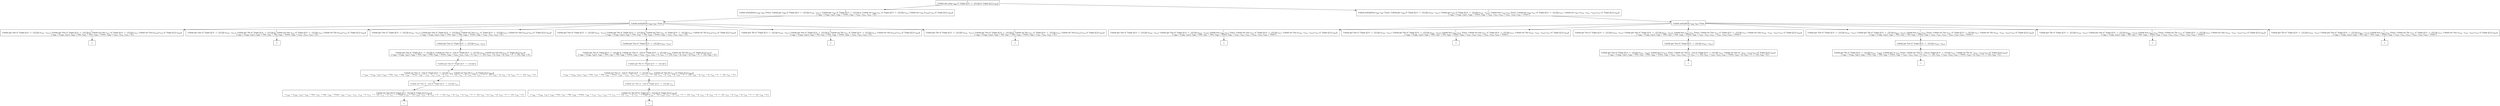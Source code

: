 digraph {
    graph [rankdir=TB
          ,bgcolor=transparent];
    node [shape=box
         ,fillcolor=white
         ,style=filled];
    0 [label=<O <BR/> Unfold one_step v<SUB>460</SUB> (C Triple [[] 0 : 1 : [2] []]) (C Triple [[] [] v<SUB>503</SUB>])>];
    1 [label=<C <BR/> Unfold notEqStick v<SUB>506</SUB> v<SUB>507</SUB> Trueo, Unfold get v<SUB>506</SUB> (C Triple [[] 0 : 1 : [2] []]) (v<SUB>510</SUB> : v<SUB>511</SUB>), Unfold get v<SUB>507</SUB> (C Triple [[] 0 : 1 : [2] []]) [], Unfold set v<SUB>506</SUB> v<SUB>511</SUB> (C Triple [[] 0 : 1 : [2] []]) v<SUB>513</SUB>, Unfold set v<SUB>507</SUB> [v<SUB>510</SUB>] v<SUB>513</SUB> (C Triple [[] [] v<SUB>503</SUB>]) <BR/>  [ v<SUB>460</SUB> &rarr; (v<SUB>506</SUB>, v<SUB>507</SUB>), v<SUB>508</SUB> &rarr; Trueo, v<SUB>509</SUB> &rarr; v<SUB>510</SUB> : v<SUB>511</SUB>, v<SUB>512</SUB> &rarr; [] ] >];
    2 [label=<C <BR/> Unfold notEqStick v<SUB>506</SUB> v<SUB>507</SUB> Trueo, Unfold get v<SUB>506</SUB> (C Triple [[] 0 : 1 : [2] []]) (v<SUB>510</SUB> : v<SUB>511</SUB>), Unfold get v<SUB>507</SUB> (C Triple [[] 0 : 1 : [2] []]) (v<SUB>514</SUB> : v<SUB>515</SUB>), Unfold less v<SUB>510</SUB> v<SUB>514</SUB> Trueo, Unfold set v<SUB>506</SUB> v<SUB>511</SUB> (C Triple [[] 0 : 1 : [2] []]) v<SUB>517</SUB>, Unfold set v<SUB>507</SUB> (v<SUB>510</SUB> : v<SUB>514</SUB> : v<SUB>515</SUB>) v<SUB>517</SUB> (C Triple [[] [] v<SUB>503</SUB>]) <BR/>  [ v<SUB>460</SUB> &rarr; (v<SUB>506</SUB>, v<SUB>507</SUB>), v<SUB>508</SUB> &rarr; Trueo, v<SUB>509</SUB> &rarr; v<SUB>510</SUB> : v<SUB>511</SUB>, v<SUB>512</SUB> &rarr; v<SUB>514</SUB> : v<SUB>515</SUB>, v<SUB>516</SUB> &rarr; Trueo ] >];
    3 [label=<O <BR/> Unfold notEqStick v<SUB>506</SUB> v<SUB>507</SUB> Trueo>];
    4 [label=<C <BR/> Unfold get One (C Triple [[] 0 : 1 : [2] []]) (v<SUB>510</SUB> : v<SUB>511</SUB>), Unfold get Two (C Triple [[] 0 : 1 : [2] []]) [], Unfold set One v<SUB>511</SUB> (C Triple [[] 0 : 1 : [2] []]) v<SUB>513</SUB>, Unfold set Two [v<SUB>510</SUB>] v<SUB>513</SUB> (C Triple [[] [] v<SUB>503</SUB>]) <BR/>  [ v<SUB>460</SUB> &rarr; (v<SUB>506</SUB>, v<SUB>507</SUB>), v<SUB>506</SUB> &rarr; One, v<SUB>507</SUB> &rarr; Two, v<SUB>508</SUB> &rarr; Trueo, v<SUB>509</SUB> &rarr; v<SUB>510</SUB> : v<SUB>511</SUB>, v<SUB>512</SUB> &rarr; [] ] >];
    5 [label=<C <BR/> Unfold get One (C Triple [[] 0 : 1 : [2] []]) (v<SUB>510</SUB> : v<SUB>511</SUB>), Unfold get Thr (C Triple [[] 0 : 1 : [2] []]) [], Unfold set One v<SUB>511</SUB> (C Triple [[] 0 : 1 : [2] []]) v<SUB>513</SUB>, Unfold set Thr [v<SUB>510</SUB>] v<SUB>513</SUB> (C Triple [[] [] v<SUB>503</SUB>]) <BR/>  [ v<SUB>460</SUB> &rarr; (v<SUB>506</SUB>, v<SUB>507</SUB>), v<SUB>506</SUB> &rarr; One, v<SUB>507</SUB> &rarr; Thr, v<SUB>508</SUB> &rarr; Trueo, v<SUB>509</SUB> &rarr; v<SUB>510</SUB> : v<SUB>511</SUB>, v<SUB>512</SUB> &rarr; [] ] >];
    6 [label=<C <BR/> Unfold get Two (C Triple [[] 0 : 1 : [2] []]) (v<SUB>510</SUB> : v<SUB>511</SUB>), Unfold get One (C Triple [[] 0 : 1 : [2] []]) [], Unfold set Two v<SUB>511</SUB> (C Triple [[] 0 : 1 : [2] []]) v<SUB>513</SUB>, Unfold set One [v<SUB>510</SUB>] v<SUB>513</SUB> (C Triple [[] [] v<SUB>503</SUB>]) <BR/>  [ v<SUB>460</SUB> &rarr; (v<SUB>506</SUB>, v<SUB>507</SUB>), v<SUB>506</SUB> &rarr; Two, v<SUB>507</SUB> &rarr; One, v<SUB>508</SUB> &rarr; Trueo, v<SUB>509</SUB> &rarr; v<SUB>510</SUB> : v<SUB>511</SUB>, v<SUB>512</SUB> &rarr; [] ] >];
    7 [label=<C <BR/> Unfold get Two (C Triple [[] 0 : 1 : [2] []]) (v<SUB>510</SUB> : v<SUB>511</SUB>), Unfold get Thr (C Triple [[] 0 : 1 : [2] []]) [], Unfold set Two v<SUB>511</SUB> (C Triple [[] 0 : 1 : [2] []]) v<SUB>513</SUB>, Unfold set Thr [v<SUB>510</SUB>] v<SUB>513</SUB> (C Triple [[] [] v<SUB>503</SUB>]) <BR/>  [ v<SUB>460</SUB> &rarr; (v<SUB>506</SUB>, v<SUB>507</SUB>), v<SUB>506</SUB> &rarr; Two, v<SUB>507</SUB> &rarr; Thr, v<SUB>508</SUB> &rarr; Trueo, v<SUB>509</SUB> &rarr; v<SUB>510</SUB> : v<SUB>511</SUB>, v<SUB>512</SUB> &rarr; [] ] >];
    8 [label=<C <BR/> Unfold get Thr (C Triple [[] 0 : 1 : [2] []]) (v<SUB>510</SUB> : v<SUB>511</SUB>), Unfold get One (C Triple [[] 0 : 1 : [2] []]) [], Unfold set Thr v<SUB>511</SUB> (C Triple [[] 0 : 1 : [2] []]) v<SUB>513</SUB>, Unfold set One [v<SUB>510</SUB>] v<SUB>513</SUB> (C Triple [[] [] v<SUB>503</SUB>]) <BR/>  [ v<SUB>460</SUB> &rarr; (v<SUB>506</SUB>, v<SUB>507</SUB>), v<SUB>506</SUB> &rarr; Thr, v<SUB>507</SUB> &rarr; One, v<SUB>508</SUB> &rarr; Trueo, v<SUB>509</SUB> &rarr; v<SUB>510</SUB> : v<SUB>511</SUB>, v<SUB>512</SUB> &rarr; [] ] >];
    9 [label=<C <BR/> Unfold get Thr (C Triple [[] 0 : 1 : [2] []]) (v<SUB>510</SUB> : v<SUB>511</SUB>), Unfold get Two (C Triple [[] 0 : 1 : [2] []]) [], Unfold set Thr v<SUB>511</SUB> (C Triple [[] 0 : 1 : [2] []]) v<SUB>513</SUB>, Unfold set Two [v<SUB>510</SUB>] v<SUB>513</SUB> (C Triple [[] [] v<SUB>503</SUB>]) <BR/>  [ v<SUB>460</SUB> &rarr; (v<SUB>506</SUB>, v<SUB>507</SUB>), v<SUB>506</SUB> &rarr; Thr, v<SUB>507</SUB> &rarr; Two, v<SUB>508</SUB> &rarr; Trueo, v<SUB>509</SUB> &rarr; v<SUB>510</SUB> : v<SUB>511</SUB>, v<SUB>512</SUB> &rarr; [] ] >];
    10 [label=<_|_>];
    11 [label=<_|_>];
    12 [label=<O <BR/> Unfold get Two (C Triple [[] 0 : 1 : [2] []]) (v<SUB>510</SUB> : v<SUB>511</SUB>)>];
    13 [label=<C <BR/> Unfold get One (C Triple [[] 0 : 1 : [2] []]) [], Unfold set Two (1 : [2]) (C Triple [[] 0 : 1 : [2] []]) v<SUB>513</SUB>, Unfold set One [0] v<SUB>513</SUB> (C Triple [[] [] v<SUB>503</SUB>]) <BR/>  [ v<SUB>460</SUB> &rarr; (v<SUB>506</SUB>, v<SUB>507</SUB>), v<SUB>506</SUB> &rarr; Two, v<SUB>507</SUB> &rarr; One, v<SUB>508</SUB> &rarr; Trueo, v<SUB>509</SUB> &rarr; v<SUB>510</SUB> : v<SUB>511</SUB>, v<SUB>510</SUB> &rarr; 0, v<SUB>511</SUB> &rarr; 1 : [2], v<SUB>512</SUB> &rarr; [], v<SUB>518</SUB> &rarr; [], v<SUB>519</SUB> &rarr; 0 : 1 : [2], v<SUB>520</SUB> &rarr; [] ] >];
    14 [label=<O <BR/> Unfold get One (C Triple [[] 0 : 1 : [2] []]) []>];
    15 [label=<C <BR/> Unfold set Two (1 : [2]) (C Triple [[] 0 : 1 : [2] []]) v<SUB>513</SUB>, Unfold set One [0] v<SUB>513</SUB> (C Triple [[] [] v<SUB>503</SUB>]) <BR/>  [ v<SUB>460</SUB> &rarr; (v<SUB>506</SUB>, v<SUB>507</SUB>), v<SUB>506</SUB> &rarr; Two, v<SUB>507</SUB> &rarr; One, v<SUB>508</SUB> &rarr; Trueo, v<SUB>509</SUB> &rarr; v<SUB>510</SUB> : v<SUB>511</SUB>, v<SUB>510</SUB> &rarr; 0, v<SUB>511</SUB> &rarr; 1 : [2], v<SUB>512</SUB> &rarr; [], v<SUB>518</SUB> &rarr; [], v<SUB>519</SUB> &rarr; 0 : 1 : [2], v<SUB>520</SUB> &rarr; [], v<SUB>521</SUB> &rarr; [], v<SUB>522</SUB> &rarr; 0 : 1 : [2], v<SUB>523</SUB> &rarr; [] ] >];
    16 [label=<O <BR/> Unfold set Two (1 : [2]) (C Triple [[] 0 : 1 : [2] []]) v<SUB>513</SUB>>];
    17 [label=<C <BR/> Unfold set One [0] (C Triple [[] 1 : [2] []]) (C Triple [[] [] v<SUB>503</SUB>]) <BR/>  [ v<SUB>460</SUB> &rarr; (v<SUB>506</SUB>, v<SUB>507</SUB>), v<SUB>506</SUB> &rarr; Two, v<SUB>507</SUB> &rarr; One, v<SUB>508</SUB> &rarr; Trueo, v<SUB>509</SUB> &rarr; v<SUB>510</SUB> : v<SUB>511</SUB>, v<SUB>510</SUB> &rarr; 0, v<SUB>511</SUB> &rarr; 1 : [2], v<SUB>512</SUB> &rarr; [], v<SUB>513</SUB> &rarr; C Triple [v<SUB>524</SUB> 1 : [2] v<SUB>526</SUB>], v<SUB>518</SUB> &rarr; [], v<SUB>519</SUB> &rarr; 0 : 1 : [2], v<SUB>520</SUB> &rarr; [], v<SUB>521</SUB> &rarr; [], v<SUB>522</SUB> &rarr; 0 : 1 : [2], v<SUB>523</SUB> &rarr; [], v<SUB>524</SUB> &rarr; [], v<SUB>525</SUB> &rarr; 0 : 1 : [2], v<SUB>526</SUB> &rarr; [] ] >];
    18 [label=<_|_>];
    19 [label=<O <BR/> Unfold get Two (C Triple [[] 0 : 1 : [2] []]) (v<SUB>510</SUB> : v<SUB>511</SUB>)>];
    20 [label=<C <BR/> Unfold get Thr (C Triple [[] 0 : 1 : [2] []]) [], Unfold set Two (1 : [2]) (C Triple [[] 0 : 1 : [2] []]) v<SUB>513</SUB>, Unfold set Thr [0] v<SUB>513</SUB> (C Triple [[] [] v<SUB>503</SUB>]) <BR/>  [ v<SUB>460</SUB> &rarr; (v<SUB>506</SUB>, v<SUB>507</SUB>), v<SUB>506</SUB> &rarr; Two, v<SUB>507</SUB> &rarr; Thr, v<SUB>508</SUB> &rarr; Trueo, v<SUB>509</SUB> &rarr; v<SUB>510</SUB> : v<SUB>511</SUB>, v<SUB>510</SUB> &rarr; 0, v<SUB>511</SUB> &rarr; 1 : [2], v<SUB>512</SUB> &rarr; [], v<SUB>518</SUB> &rarr; [], v<SUB>519</SUB> &rarr; 0 : 1 : [2], v<SUB>520</SUB> &rarr; [] ] >];
    21 [label=<O <BR/> Unfold get Thr (C Triple [[] 0 : 1 : [2] []]) []>];
    22 [label=<C <BR/> Unfold set Two (1 : [2]) (C Triple [[] 0 : 1 : [2] []]) v<SUB>513</SUB>, Unfold set Thr [0] v<SUB>513</SUB> (C Triple [[] [] v<SUB>503</SUB>]) <BR/>  [ v<SUB>460</SUB> &rarr; (v<SUB>506</SUB>, v<SUB>507</SUB>), v<SUB>506</SUB> &rarr; Two, v<SUB>507</SUB> &rarr; Thr, v<SUB>508</SUB> &rarr; Trueo, v<SUB>509</SUB> &rarr; v<SUB>510</SUB> : v<SUB>511</SUB>, v<SUB>510</SUB> &rarr; 0, v<SUB>511</SUB> &rarr; 1 : [2], v<SUB>512</SUB> &rarr; [], v<SUB>518</SUB> &rarr; [], v<SUB>519</SUB> &rarr; 0 : 1 : [2], v<SUB>520</SUB> &rarr; [], v<SUB>521</SUB> &rarr; [], v<SUB>522</SUB> &rarr; 0 : 1 : [2], v<SUB>523</SUB> &rarr; [] ] >];
    23 [label=<O <BR/> Unfold set Two (1 : [2]) (C Triple [[] 0 : 1 : [2] []]) v<SUB>513</SUB>>];
    24 [label=<C <BR/> Unfold set Thr [0] (C Triple [[] 1 : [2] []]) (C Triple [[] [] v<SUB>503</SUB>]) <BR/>  [ v<SUB>460</SUB> &rarr; (v<SUB>506</SUB>, v<SUB>507</SUB>), v<SUB>506</SUB> &rarr; Two, v<SUB>507</SUB> &rarr; Thr, v<SUB>508</SUB> &rarr; Trueo, v<SUB>509</SUB> &rarr; v<SUB>510</SUB> : v<SUB>511</SUB>, v<SUB>510</SUB> &rarr; 0, v<SUB>511</SUB> &rarr; 1 : [2], v<SUB>512</SUB> &rarr; [], v<SUB>513</SUB> &rarr; C Triple [v<SUB>524</SUB> 1 : [2] v<SUB>526</SUB>], v<SUB>518</SUB> &rarr; [], v<SUB>519</SUB> &rarr; 0 : 1 : [2], v<SUB>520</SUB> &rarr; [], v<SUB>521</SUB> &rarr; [], v<SUB>522</SUB> &rarr; 0 : 1 : [2], v<SUB>523</SUB> &rarr; [], v<SUB>524</SUB> &rarr; [], v<SUB>525</SUB> &rarr; 0 : 1 : [2], v<SUB>526</SUB> &rarr; [] ] >];
    25 [label=<_|_>];
    26 [label=<_|_>];
    27 [label=<_|_>];
    28 [label=<O <BR/> Unfold notEqStick v<SUB>506</SUB> v<SUB>507</SUB> Trueo>];
    29 [label=<C <BR/> Unfold get One (C Triple [[] 0 : 1 : [2] []]) (v<SUB>510</SUB> : v<SUB>511</SUB>), Unfold get Two (C Triple [[] 0 : 1 : [2] []]) (v<SUB>514</SUB> : v<SUB>515</SUB>), Unfold less v<SUB>510</SUB> v<SUB>514</SUB> Trueo, Unfold set One v<SUB>511</SUB> (C Triple [[] 0 : 1 : [2] []]) v<SUB>517</SUB>, Unfold set Two (v<SUB>510</SUB> : v<SUB>514</SUB> : v<SUB>515</SUB>) v<SUB>517</SUB> (C Triple [[] [] v<SUB>503</SUB>]) <BR/>  [ v<SUB>460</SUB> &rarr; (v<SUB>506</SUB>, v<SUB>507</SUB>), v<SUB>506</SUB> &rarr; One, v<SUB>507</SUB> &rarr; Two, v<SUB>508</SUB> &rarr; Trueo, v<SUB>509</SUB> &rarr; v<SUB>510</SUB> : v<SUB>511</SUB>, v<SUB>512</SUB> &rarr; v<SUB>514</SUB> : v<SUB>515</SUB>, v<SUB>516</SUB> &rarr; Trueo ] >];
    30 [label=<C <BR/> Unfold get One (C Triple [[] 0 : 1 : [2] []]) (v<SUB>510</SUB> : v<SUB>511</SUB>), Unfold get Thr (C Triple [[] 0 : 1 : [2] []]) (v<SUB>514</SUB> : v<SUB>515</SUB>), Unfold less v<SUB>510</SUB> v<SUB>514</SUB> Trueo, Unfold set One v<SUB>511</SUB> (C Triple [[] 0 : 1 : [2] []]) v<SUB>517</SUB>, Unfold set Thr (v<SUB>510</SUB> : v<SUB>514</SUB> : v<SUB>515</SUB>) v<SUB>517</SUB> (C Triple [[] [] v<SUB>503</SUB>]) <BR/>  [ v<SUB>460</SUB> &rarr; (v<SUB>506</SUB>, v<SUB>507</SUB>), v<SUB>506</SUB> &rarr; One, v<SUB>507</SUB> &rarr; Thr, v<SUB>508</SUB> &rarr; Trueo, v<SUB>509</SUB> &rarr; v<SUB>510</SUB> : v<SUB>511</SUB>, v<SUB>512</SUB> &rarr; v<SUB>514</SUB> : v<SUB>515</SUB>, v<SUB>516</SUB> &rarr; Trueo ] >];
    31 [label=<C <BR/> Unfold get Two (C Triple [[] 0 : 1 : [2] []]) (v<SUB>510</SUB> : v<SUB>511</SUB>), Unfold get One (C Triple [[] 0 : 1 : [2] []]) (v<SUB>514</SUB> : v<SUB>515</SUB>), Unfold less v<SUB>510</SUB> v<SUB>514</SUB> Trueo, Unfold set Two v<SUB>511</SUB> (C Triple [[] 0 : 1 : [2] []]) v<SUB>517</SUB>, Unfold set One (v<SUB>510</SUB> : v<SUB>514</SUB> : v<SUB>515</SUB>) v<SUB>517</SUB> (C Triple [[] [] v<SUB>503</SUB>]) <BR/>  [ v<SUB>460</SUB> &rarr; (v<SUB>506</SUB>, v<SUB>507</SUB>), v<SUB>506</SUB> &rarr; Two, v<SUB>507</SUB> &rarr; One, v<SUB>508</SUB> &rarr; Trueo, v<SUB>509</SUB> &rarr; v<SUB>510</SUB> : v<SUB>511</SUB>, v<SUB>512</SUB> &rarr; v<SUB>514</SUB> : v<SUB>515</SUB>, v<SUB>516</SUB> &rarr; Trueo ] >];
    32 [label=<C <BR/> Unfold get Two (C Triple [[] 0 : 1 : [2] []]) (v<SUB>510</SUB> : v<SUB>511</SUB>), Unfold get Thr (C Triple [[] 0 : 1 : [2] []]) (v<SUB>514</SUB> : v<SUB>515</SUB>), Unfold less v<SUB>510</SUB> v<SUB>514</SUB> Trueo, Unfold set Two v<SUB>511</SUB> (C Triple [[] 0 : 1 : [2] []]) v<SUB>517</SUB>, Unfold set Thr (v<SUB>510</SUB> : v<SUB>514</SUB> : v<SUB>515</SUB>) v<SUB>517</SUB> (C Triple [[] [] v<SUB>503</SUB>]) <BR/>  [ v<SUB>460</SUB> &rarr; (v<SUB>506</SUB>, v<SUB>507</SUB>), v<SUB>506</SUB> &rarr; Two, v<SUB>507</SUB> &rarr; Thr, v<SUB>508</SUB> &rarr; Trueo, v<SUB>509</SUB> &rarr; v<SUB>510</SUB> : v<SUB>511</SUB>, v<SUB>512</SUB> &rarr; v<SUB>514</SUB> : v<SUB>515</SUB>, v<SUB>516</SUB> &rarr; Trueo ] >];
    33 [label=<C <BR/> Unfold get Thr (C Triple [[] 0 : 1 : [2] []]) (v<SUB>510</SUB> : v<SUB>511</SUB>), Unfold get One (C Triple [[] 0 : 1 : [2] []]) (v<SUB>514</SUB> : v<SUB>515</SUB>), Unfold less v<SUB>510</SUB> v<SUB>514</SUB> Trueo, Unfold set Thr v<SUB>511</SUB> (C Triple [[] 0 : 1 : [2] []]) v<SUB>517</SUB>, Unfold set One (v<SUB>510</SUB> : v<SUB>514</SUB> : v<SUB>515</SUB>) v<SUB>517</SUB> (C Triple [[] [] v<SUB>503</SUB>]) <BR/>  [ v<SUB>460</SUB> &rarr; (v<SUB>506</SUB>, v<SUB>507</SUB>), v<SUB>506</SUB> &rarr; Thr, v<SUB>507</SUB> &rarr; One, v<SUB>508</SUB> &rarr; Trueo, v<SUB>509</SUB> &rarr; v<SUB>510</SUB> : v<SUB>511</SUB>, v<SUB>512</SUB> &rarr; v<SUB>514</SUB> : v<SUB>515</SUB>, v<SUB>516</SUB> &rarr; Trueo ] >];
    34 [label=<C <BR/> Unfold get Thr (C Triple [[] 0 : 1 : [2] []]) (v<SUB>510</SUB> : v<SUB>511</SUB>), Unfold get Two (C Triple [[] 0 : 1 : [2] []]) (v<SUB>514</SUB> : v<SUB>515</SUB>), Unfold less v<SUB>510</SUB> v<SUB>514</SUB> Trueo, Unfold set Thr v<SUB>511</SUB> (C Triple [[] 0 : 1 : [2] []]) v<SUB>517</SUB>, Unfold set Two (v<SUB>510</SUB> : v<SUB>514</SUB> : v<SUB>515</SUB>) v<SUB>517</SUB> (C Triple [[] [] v<SUB>503</SUB>]) <BR/>  [ v<SUB>460</SUB> &rarr; (v<SUB>506</SUB>, v<SUB>507</SUB>), v<SUB>506</SUB> &rarr; Thr, v<SUB>507</SUB> &rarr; Two, v<SUB>508</SUB> &rarr; Trueo, v<SUB>509</SUB> &rarr; v<SUB>510</SUB> : v<SUB>511</SUB>, v<SUB>512</SUB> &rarr; v<SUB>514</SUB> : v<SUB>515</SUB>, v<SUB>516</SUB> &rarr; Trueo ] >];
    35 [label=<_|_>];
    36 [label=<_|_>];
    37 [label=<O <BR/> Unfold get Two (C Triple [[] 0 : 1 : [2] []]) (v<SUB>510</SUB> : v<SUB>511</SUB>)>];
    38 [label=<C <BR/> Unfold get One (C Triple [[] 0 : 1 : [2] []]) (v<SUB>514</SUB> : v<SUB>515</SUB>), Unfold less 0 v<SUB>514</SUB> Trueo, Unfold set Two (1 : [2]) (C Triple [[] 0 : 1 : [2] []]) v<SUB>517</SUB>, Unfold set One (0 : v<SUB>514</SUB> : v<SUB>515</SUB>) v<SUB>517</SUB> (C Triple [[] [] v<SUB>503</SUB>]) <BR/>  [ v<SUB>460</SUB> &rarr; (v<SUB>506</SUB>, v<SUB>507</SUB>), v<SUB>506</SUB> &rarr; Two, v<SUB>507</SUB> &rarr; One, v<SUB>508</SUB> &rarr; Trueo, v<SUB>509</SUB> &rarr; v<SUB>510</SUB> : v<SUB>511</SUB>, v<SUB>510</SUB> &rarr; 0, v<SUB>511</SUB> &rarr; 1 : [2], v<SUB>512</SUB> &rarr; v<SUB>514</SUB> : v<SUB>515</SUB>, v<SUB>516</SUB> &rarr; Trueo, v<SUB>518</SUB> &rarr; [], v<SUB>519</SUB> &rarr; 0 : 1 : [2], v<SUB>520</SUB> &rarr; [] ] >];
    39 [label=<_|_>];
    40 [label=<O <BR/> Unfold get Two (C Triple [[] 0 : 1 : [2] []]) (v<SUB>510</SUB> : v<SUB>511</SUB>)>];
    41 [label=<C <BR/> Unfold get Thr (C Triple [[] 0 : 1 : [2] []]) (v<SUB>514</SUB> : v<SUB>515</SUB>), Unfold less 0 v<SUB>514</SUB> Trueo, Unfold set Two (1 : [2]) (C Triple [[] 0 : 1 : [2] []]) v<SUB>517</SUB>, Unfold set Thr (0 : v<SUB>514</SUB> : v<SUB>515</SUB>) v<SUB>517</SUB> (C Triple [[] [] v<SUB>503</SUB>]) <BR/>  [ v<SUB>460</SUB> &rarr; (v<SUB>506</SUB>, v<SUB>507</SUB>), v<SUB>506</SUB> &rarr; Two, v<SUB>507</SUB> &rarr; Thr, v<SUB>508</SUB> &rarr; Trueo, v<SUB>509</SUB> &rarr; v<SUB>510</SUB> : v<SUB>511</SUB>, v<SUB>510</SUB> &rarr; 0, v<SUB>511</SUB> &rarr; 1 : [2], v<SUB>512</SUB> &rarr; v<SUB>514</SUB> : v<SUB>515</SUB>, v<SUB>516</SUB> &rarr; Trueo, v<SUB>518</SUB> &rarr; [], v<SUB>519</SUB> &rarr; 0 : 1 : [2], v<SUB>520</SUB> &rarr; [] ] >];
    42 [label=<_|_>];
    43 [label=<_|_>];
    44 [label=<_|_>];
    0 -> 1 [label=""];
    0 -> 2 [label=""];
    1 -> 3 [label=""];
    2 -> 28 [label=""];
    3 -> 4 [label=""];
    3 -> 5 [label=""];
    3 -> 6 [label=""];
    3 -> 7 [label=""];
    3 -> 8 [label=""];
    3 -> 9 [label=""];
    4 -> 10 [label=""];
    5 -> 11 [label=""];
    6 -> 12 [label=""];
    7 -> 19 [label=""];
    8 -> 26 [label=""];
    9 -> 27 [label=""];
    12 -> 13 [label=""];
    13 -> 14 [label=""];
    14 -> 15 [label=""];
    15 -> 16 [label=""];
    16 -> 17 [label=""];
    17 -> 18 [label=""];
    19 -> 20 [label=""];
    20 -> 21 [label=""];
    21 -> 22 [label=""];
    22 -> 23 [label=""];
    23 -> 24 [label=""];
    24 -> 25 [label=""];
    28 -> 29 [label=""];
    28 -> 30 [label=""];
    28 -> 31 [label=""];
    28 -> 32 [label=""];
    28 -> 33 [label=""];
    28 -> 34 [label=""];
    29 -> 35 [label=""];
    30 -> 36 [label=""];
    31 -> 37 [label=""];
    32 -> 40 [label=""];
    33 -> 43 [label=""];
    34 -> 44 [label=""];
    37 -> 38 [label=""];
    38 -> 39 [label=""];
    40 -> 41 [label=""];
    41 -> 42 [label=""];
}